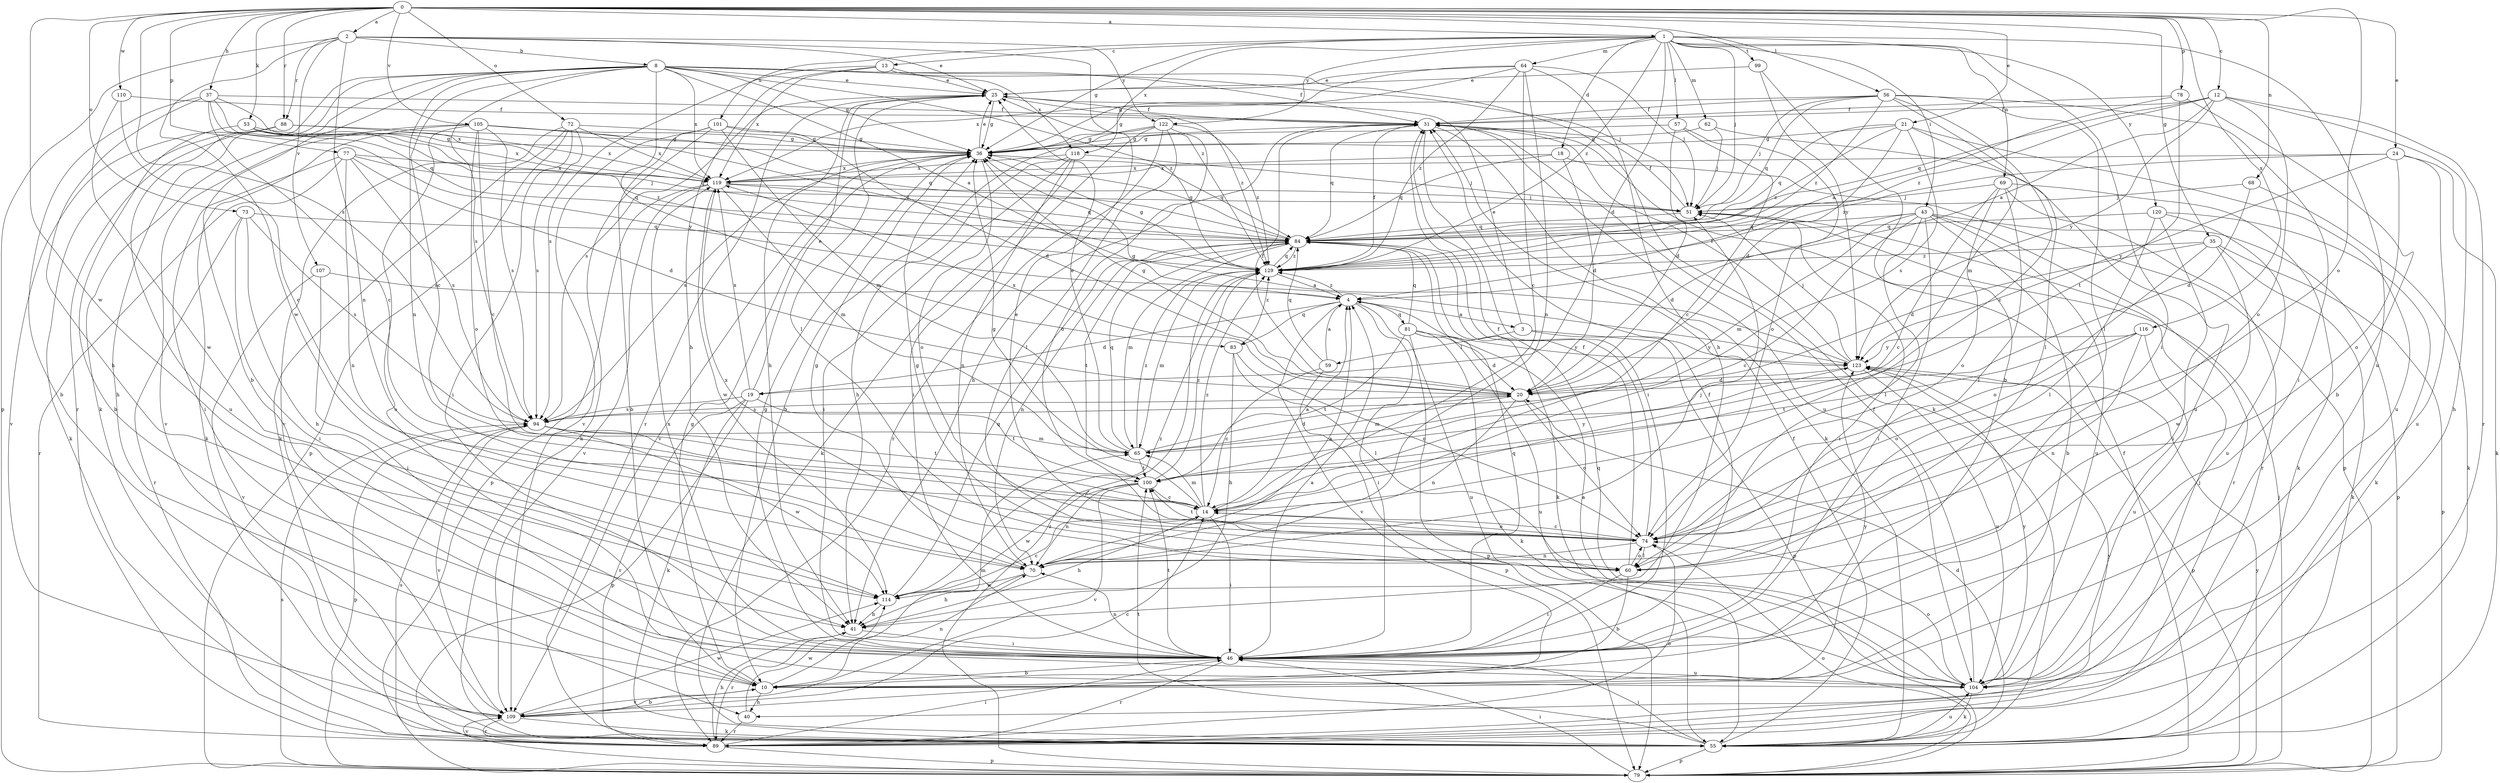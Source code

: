 strict digraph  {
0;
1;
2;
3;
4;
8;
10;
12;
13;
14;
18;
19;
20;
21;
24;
25;
31;
35;
36;
37;
40;
41;
43;
46;
51;
53;
55;
56;
57;
59;
60;
62;
64;
65;
68;
69;
70;
72;
73;
74;
77;
78;
79;
81;
83;
84;
88;
89;
94;
99;
100;
101;
104;
105;
107;
109;
110;
114;
116;
118;
119;
120;
122;
123;
129;
0 -> 1  [label=a];
0 -> 2  [label=a];
0 -> 12  [label=c];
0 -> 21  [label=e];
0 -> 24  [label=e];
0 -> 35  [label=g];
0 -> 37  [label=h];
0 -> 53  [label=k];
0 -> 56  [label=l];
0 -> 68  [label=n];
0 -> 72  [label=o];
0 -> 73  [label=o];
0 -> 74  [label=o];
0 -> 77  [label=p];
0 -> 78  [label=p];
0 -> 88  [label=r];
0 -> 94  [label=s];
0 -> 105  [label=v];
0 -> 110  [label=w];
0 -> 114  [label=w];
0 -> 116  [label=x];
1 -> 13  [label=c];
1 -> 18  [label=d];
1 -> 19  [label=d];
1 -> 36  [label=g];
1 -> 43  [label=i];
1 -> 46  [label=i];
1 -> 51  [label=j];
1 -> 57  [label=l];
1 -> 62  [label=m];
1 -> 64  [label=m];
1 -> 69  [label=n];
1 -> 99  [label=t];
1 -> 101  [label=u];
1 -> 104  [label=u];
1 -> 118  [label=x];
1 -> 120  [label=y];
1 -> 122  [label=y];
1 -> 129  [label=z];
2 -> 8  [label=b];
2 -> 25  [label=e];
2 -> 70  [label=n];
2 -> 79  [label=p];
2 -> 88  [label=r];
2 -> 107  [label=v];
2 -> 114  [label=w];
2 -> 122  [label=y];
2 -> 129  [label=z];
3 -> 25  [label=e];
3 -> 59  [label=l];
3 -> 79  [label=p];
3 -> 123  [label=y];
4 -> 3  [label=a];
4 -> 19  [label=d];
4 -> 46  [label=i];
4 -> 81  [label=q];
4 -> 83  [label=q];
4 -> 104  [label=u];
4 -> 109  [label=v];
4 -> 129  [label=z];
8 -> 4  [label=a];
8 -> 10  [label=b];
8 -> 14  [label=c];
8 -> 25  [label=e];
8 -> 31  [label=f];
8 -> 36  [label=g];
8 -> 40  [label=h];
8 -> 51  [label=j];
8 -> 55  [label=k];
8 -> 70  [label=n];
8 -> 83  [label=q];
8 -> 89  [label=r];
8 -> 94  [label=s];
8 -> 118  [label=x];
8 -> 119  [label=x];
8 -> 129  [label=z];
10 -> 36  [label=g];
10 -> 40  [label=h];
10 -> 65  [label=m];
10 -> 70  [label=n];
10 -> 109  [label=v];
10 -> 123  [label=y];
12 -> 4  [label=a];
12 -> 31  [label=f];
12 -> 40  [label=h];
12 -> 74  [label=o];
12 -> 84  [label=q];
12 -> 89  [label=r];
12 -> 123  [label=y];
12 -> 129  [label=z];
13 -> 25  [label=e];
13 -> 41  [label=h];
13 -> 55  [label=k];
13 -> 94  [label=s];
13 -> 119  [label=x];
14 -> 4  [label=a];
14 -> 36  [label=g];
14 -> 41  [label=h];
14 -> 46  [label=i];
14 -> 65  [label=m];
14 -> 74  [label=o];
14 -> 129  [label=z];
18 -> 20  [label=d];
18 -> 79  [label=p];
18 -> 84  [label=q];
18 -> 119  [label=x];
19 -> 25  [label=e];
19 -> 55  [label=k];
19 -> 79  [label=p];
19 -> 89  [label=r];
19 -> 94  [label=s];
19 -> 100  [label=t];
19 -> 119  [label=x];
20 -> 31  [label=f];
20 -> 36  [label=g];
20 -> 65  [label=m];
20 -> 70  [label=n];
20 -> 74  [label=o];
20 -> 94  [label=s];
20 -> 119  [label=x];
21 -> 20  [label=d];
21 -> 36  [label=g];
21 -> 60  [label=l];
21 -> 84  [label=q];
21 -> 94  [label=s];
21 -> 104  [label=u];
21 -> 129  [label=z];
24 -> 55  [label=k];
24 -> 74  [label=o];
24 -> 104  [label=u];
24 -> 119  [label=x];
24 -> 123  [label=y];
24 -> 129  [label=z];
25 -> 31  [label=f];
25 -> 36  [label=g];
25 -> 41  [label=h];
25 -> 60  [label=l];
25 -> 89  [label=r];
25 -> 94  [label=s];
25 -> 129  [label=z];
31 -> 36  [label=g];
31 -> 41  [label=h];
31 -> 46  [label=i];
31 -> 55  [label=k];
31 -> 84  [label=q];
31 -> 104  [label=u];
35 -> 20  [label=d];
35 -> 55  [label=k];
35 -> 74  [label=o];
35 -> 79  [label=p];
35 -> 114  [label=w];
35 -> 129  [label=z];
36 -> 25  [label=e];
36 -> 74  [label=o];
36 -> 84  [label=q];
36 -> 94  [label=s];
36 -> 109  [label=v];
36 -> 119  [label=x];
37 -> 10  [label=b];
37 -> 14  [label=c];
37 -> 31  [label=f];
37 -> 41  [label=h];
37 -> 84  [label=q];
37 -> 119  [label=x];
37 -> 123  [label=y];
40 -> 89  [label=r];
40 -> 114  [label=w];
41 -> 46  [label=i];
41 -> 89  [label=r];
43 -> 10  [label=b];
43 -> 14  [label=c];
43 -> 20  [label=d];
43 -> 46  [label=i];
43 -> 60  [label=l];
43 -> 65  [label=m];
43 -> 79  [label=p];
43 -> 84  [label=q];
43 -> 89  [label=r];
43 -> 104  [label=u];
46 -> 4  [label=a];
46 -> 10  [label=b];
46 -> 31  [label=f];
46 -> 36  [label=g];
46 -> 70  [label=n];
46 -> 84  [label=q];
46 -> 89  [label=r];
46 -> 100  [label=t];
46 -> 104  [label=u];
46 -> 119  [label=x];
51 -> 31  [label=f];
51 -> 46  [label=i];
51 -> 84  [label=q];
53 -> 10  [label=b];
53 -> 36  [label=g];
53 -> 84  [label=q];
53 -> 119  [label=x];
53 -> 129  [label=z];
55 -> 20  [label=d];
55 -> 31  [label=f];
55 -> 46  [label=i];
55 -> 79  [label=p];
55 -> 100  [label=t];
55 -> 104  [label=u];
56 -> 14  [label=c];
56 -> 31  [label=f];
56 -> 36  [label=g];
56 -> 46  [label=i];
56 -> 51  [label=j];
56 -> 60  [label=l];
56 -> 65  [label=m];
56 -> 84  [label=q];
56 -> 129  [label=z];
57 -> 14  [label=c];
57 -> 20  [label=d];
57 -> 36  [label=g];
57 -> 74  [label=o];
59 -> 4  [label=a];
59 -> 14  [label=c];
59 -> 79  [label=p];
59 -> 84  [label=q];
60 -> 10  [label=b];
60 -> 31  [label=f];
60 -> 36  [label=g];
60 -> 46  [label=i];
60 -> 74  [label=o];
60 -> 119  [label=x];
62 -> 36  [label=g];
62 -> 51  [label=j];
62 -> 104  [label=u];
64 -> 14  [label=c];
64 -> 25  [label=e];
64 -> 36  [label=g];
64 -> 41  [label=h];
64 -> 51  [label=j];
64 -> 70  [label=n];
64 -> 119  [label=x];
64 -> 129  [label=z];
65 -> 20  [label=d];
65 -> 25  [label=e];
65 -> 84  [label=q];
65 -> 100  [label=t];
65 -> 129  [label=z];
68 -> 20  [label=d];
68 -> 51  [label=j];
68 -> 55  [label=k];
69 -> 14  [label=c];
69 -> 51  [label=j];
69 -> 55  [label=k];
69 -> 60  [label=l];
69 -> 74  [label=o];
69 -> 89  [label=r];
70 -> 4  [label=a];
70 -> 36  [label=g];
70 -> 41  [label=h];
70 -> 51  [label=j];
70 -> 114  [label=w];
72 -> 36  [label=g];
72 -> 46  [label=i];
72 -> 55  [label=k];
72 -> 79  [label=p];
72 -> 94  [label=s];
72 -> 109  [label=v];
72 -> 119  [label=x];
73 -> 41  [label=h];
73 -> 46  [label=i];
73 -> 84  [label=q];
73 -> 89  [label=r];
73 -> 94  [label=s];
74 -> 14  [label=c];
74 -> 25  [label=e];
74 -> 31  [label=f];
74 -> 60  [label=l];
74 -> 70  [label=n];
74 -> 100  [label=t];
77 -> 20  [label=d];
77 -> 46  [label=i];
77 -> 51  [label=j];
77 -> 70  [label=n];
77 -> 89  [label=r];
77 -> 94  [label=s];
77 -> 119  [label=x];
78 -> 4  [label=a];
78 -> 10  [label=b];
78 -> 31  [label=f];
78 -> 100  [label=t];
79 -> 31  [label=f];
79 -> 46  [label=i];
79 -> 51  [label=j];
79 -> 74  [label=o];
79 -> 94  [label=s];
79 -> 123  [label=y];
79 -> 129  [label=z];
81 -> 20  [label=d];
81 -> 55  [label=k];
81 -> 79  [label=p];
81 -> 84  [label=q];
81 -> 100  [label=t];
81 -> 104  [label=u];
81 -> 123  [label=y];
83 -> 41  [label=h];
83 -> 60  [label=l];
83 -> 74  [label=o];
83 -> 129  [label=z];
84 -> 36  [label=g];
84 -> 55  [label=k];
84 -> 65  [label=m];
84 -> 70  [label=n];
84 -> 100  [label=t];
84 -> 129  [label=z];
88 -> 36  [label=g];
88 -> 55  [label=k];
88 -> 104  [label=u];
88 -> 109  [label=v];
88 -> 119  [label=x];
89 -> 41  [label=h];
89 -> 46  [label=i];
89 -> 51  [label=j];
89 -> 74  [label=o];
89 -> 79  [label=p];
89 -> 94  [label=s];
89 -> 109  [label=v];
89 -> 123  [label=y];
94 -> 65  [label=m];
94 -> 79  [label=p];
94 -> 100  [label=t];
94 -> 109  [label=v];
94 -> 114  [label=w];
99 -> 10  [label=b];
99 -> 25  [label=e];
99 -> 123  [label=y];
100 -> 14  [label=c];
100 -> 70  [label=n];
100 -> 109  [label=v];
100 -> 114  [label=w];
100 -> 123  [label=y];
100 -> 129  [label=z];
101 -> 10  [label=b];
101 -> 20  [label=d];
101 -> 36  [label=g];
101 -> 55  [label=k];
101 -> 65  [label=m];
101 -> 109  [label=v];
104 -> 4  [label=a];
104 -> 31  [label=f];
104 -> 55  [label=k];
104 -> 74  [label=o];
104 -> 84  [label=q];
104 -> 123  [label=y];
105 -> 14  [label=c];
105 -> 36  [label=g];
105 -> 55  [label=k];
105 -> 74  [label=o];
105 -> 84  [label=q];
105 -> 94  [label=s];
105 -> 104  [label=u];
105 -> 109  [label=v];
105 -> 129  [label=z];
107 -> 4  [label=a];
107 -> 46  [label=i];
107 -> 109  [label=v];
109 -> 10  [label=b];
109 -> 14  [label=c];
109 -> 55  [label=k];
109 -> 89  [label=r];
109 -> 114  [label=w];
110 -> 14  [label=c];
110 -> 31  [label=f];
110 -> 114  [label=w];
114 -> 14  [label=c];
114 -> 41  [label=h];
114 -> 84  [label=q];
114 -> 129  [label=z];
116 -> 70  [label=n];
116 -> 74  [label=o];
116 -> 100  [label=t];
116 -> 104  [label=u];
116 -> 123  [label=y];
118 -> 41  [label=h];
118 -> 46  [label=i];
118 -> 51  [label=j];
118 -> 55  [label=k];
118 -> 70  [label=n];
118 -> 119  [label=x];
119 -> 51  [label=j];
119 -> 65  [label=m];
119 -> 79  [label=p];
119 -> 84  [label=q];
119 -> 109  [label=v];
119 -> 114  [label=w];
120 -> 46  [label=i];
120 -> 55  [label=k];
120 -> 60  [label=l];
120 -> 84  [label=q];
120 -> 104  [label=u];
122 -> 10  [label=b];
122 -> 36  [label=g];
122 -> 46  [label=i];
122 -> 60  [label=l];
122 -> 74  [label=o];
122 -> 89  [label=r];
122 -> 129  [label=z];
123 -> 20  [label=d];
123 -> 31  [label=f];
123 -> 36  [label=g];
123 -> 51  [label=j];
123 -> 79  [label=p];
123 -> 104  [label=u];
129 -> 4  [label=a];
129 -> 31  [label=f];
129 -> 36  [label=g];
129 -> 65  [label=m];
129 -> 84  [label=q];
}
